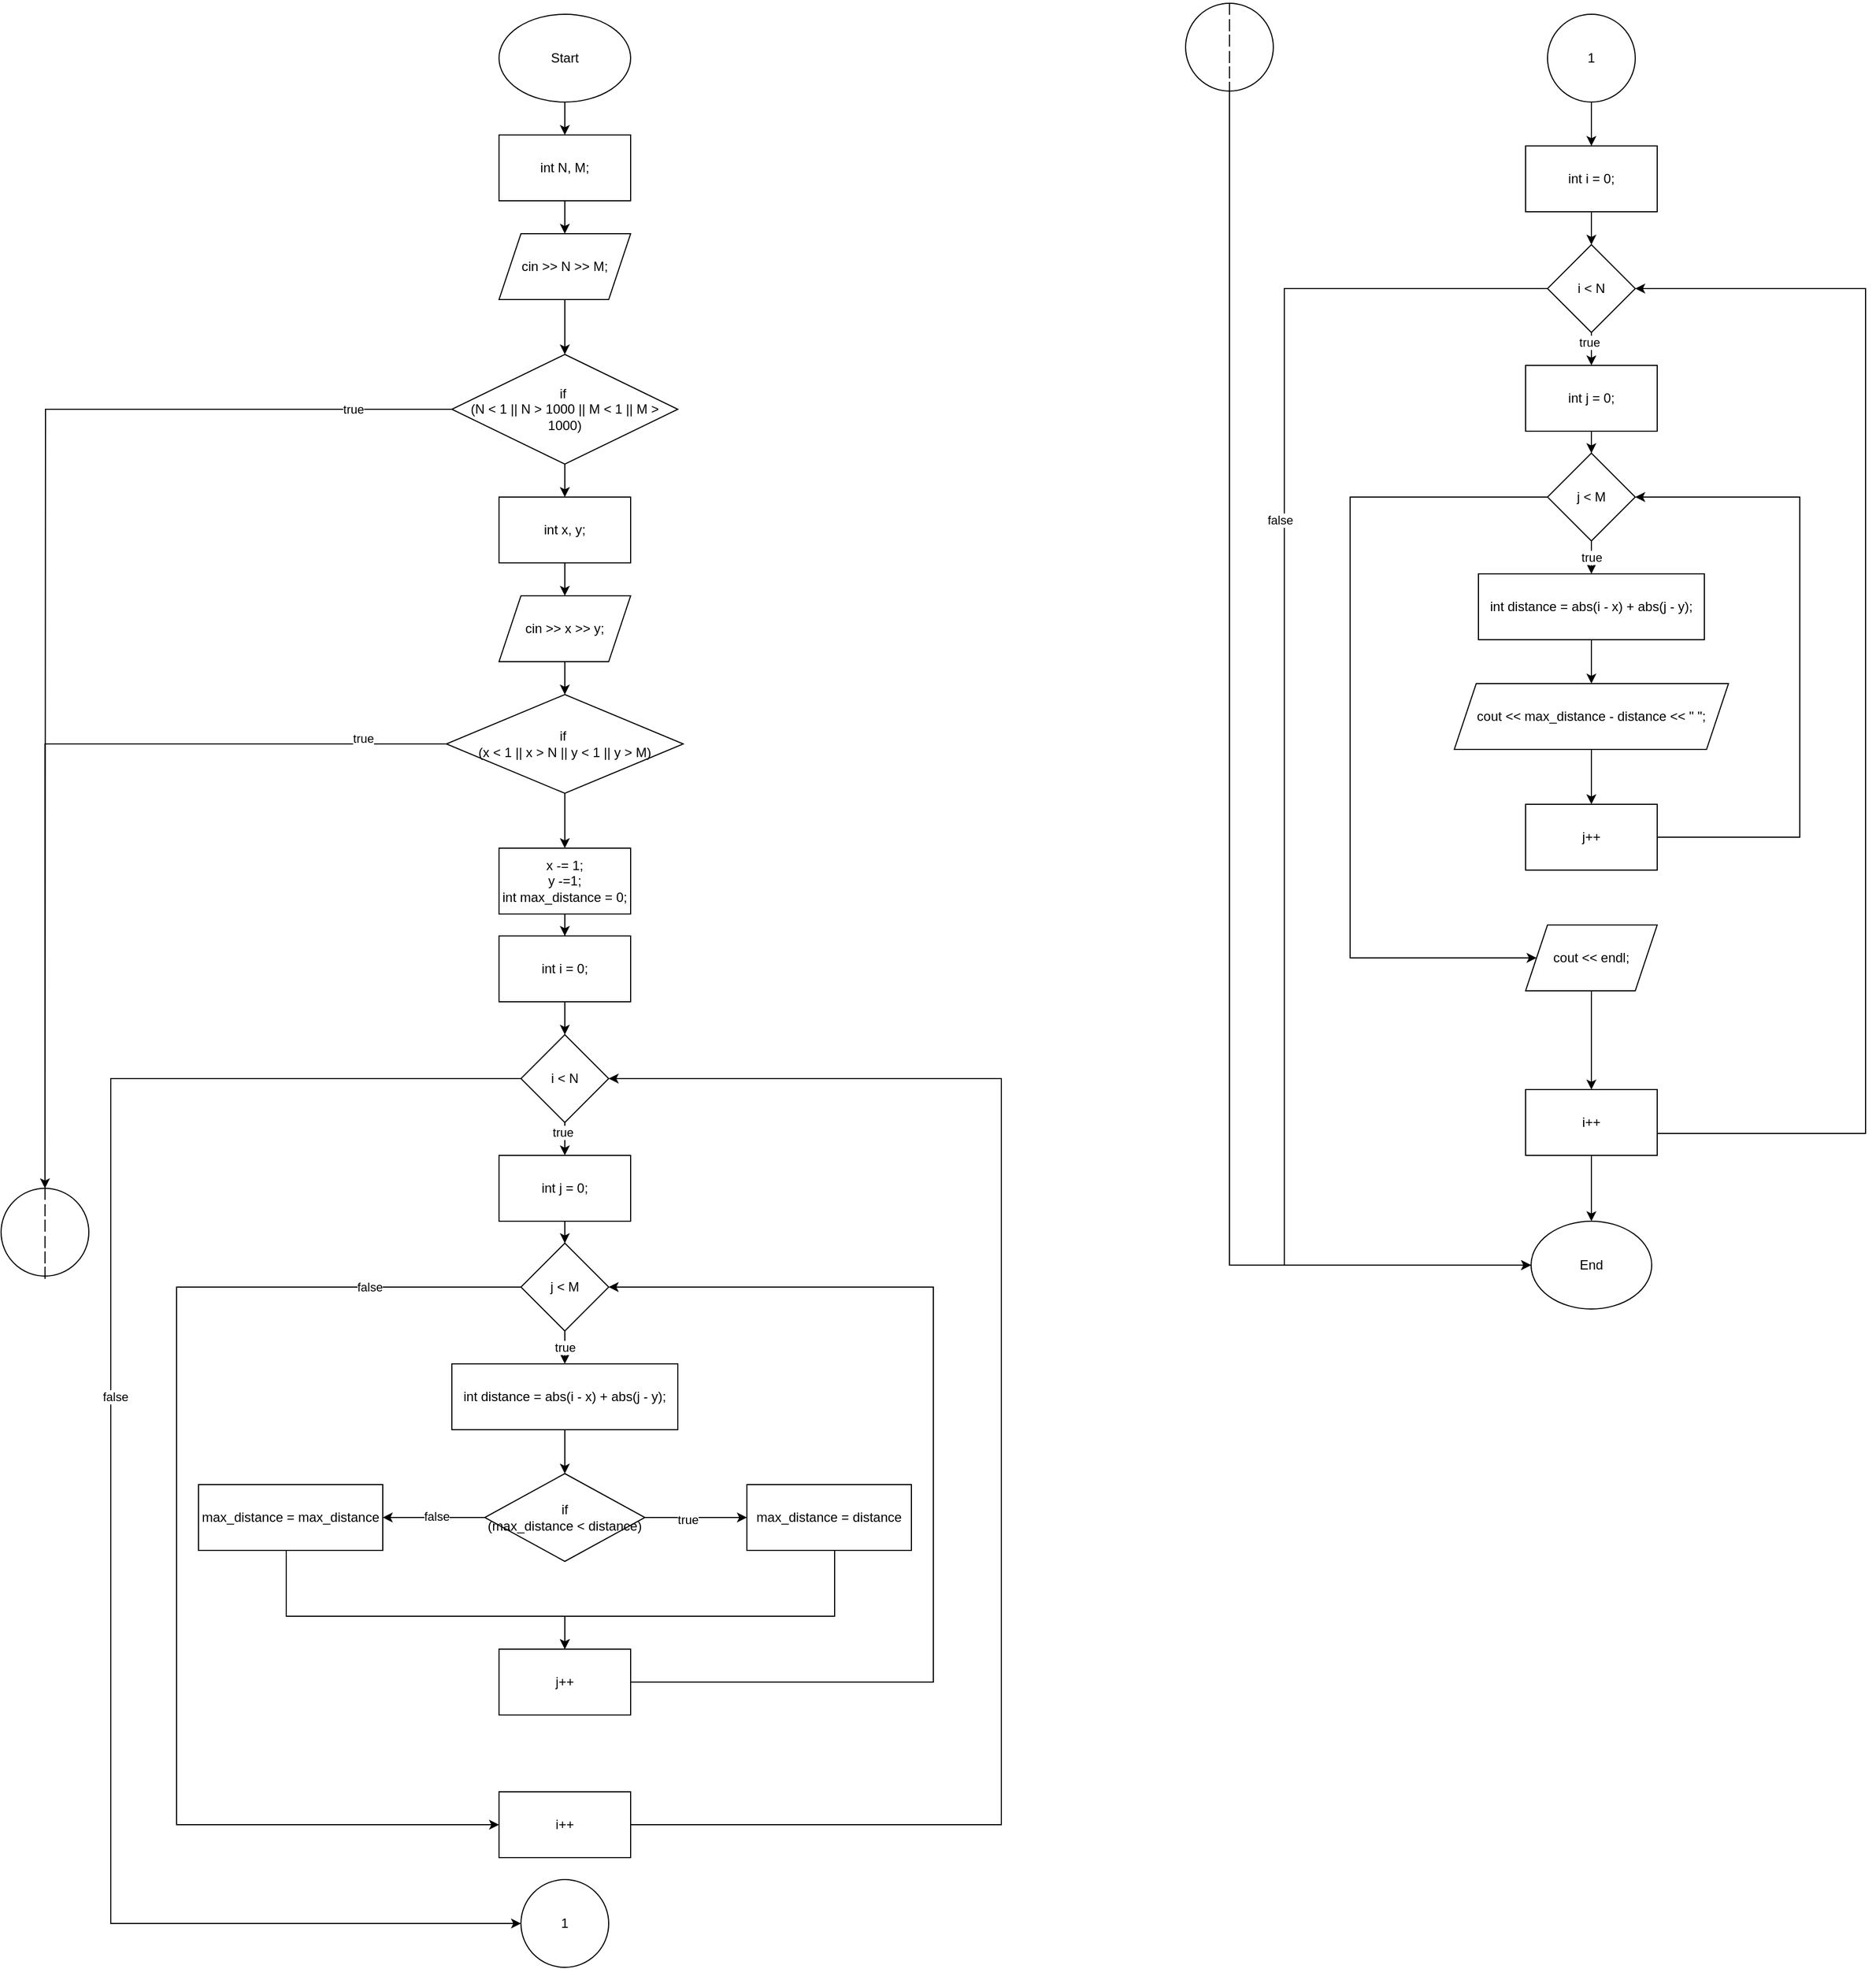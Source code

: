 <mxfile version="24.8.6">
  <diagram id="GIskXk4r6IX0sQ9eNm1o" name="Page-1">
    <mxGraphModel dx="2861" dy="2351" grid="1" gridSize="10" guides="1" tooltips="1" connect="1" arrows="1" fold="1" page="1" pageScale="1" pageWidth="827" pageHeight="1169" math="0" shadow="0">
      <root>
        <mxCell id="0" />
        <mxCell id="1" parent="0" />
        <mxCell id="zWWpguh5NjNKNN4g2WVq-3" value="" style="edgeStyle=orthogonalEdgeStyle;rounded=0;orthogonalLoop=1;jettySize=auto;html=1;" edge="1" parent="1" source="zWWpguh5NjNKNN4g2WVq-1" target="zWWpguh5NjNKNN4g2WVq-2">
          <mxGeometry relative="1" as="geometry" />
        </mxCell>
        <mxCell id="zWWpguh5NjNKNN4g2WVq-1" value="Start" style="ellipse;whiteSpace=wrap;html=1;" vertex="1" parent="1">
          <mxGeometry x="294" y="40" width="120" height="80" as="geometry" />
        </mxCell>
        <mxCell id="zWWpguh5NjNKNN4g2WVq-5" value="" style="edgeStyle=orthogonalEdgeStyle;rounded=0;orthogonalLoop=1;jettySize=auto;html=1;" edge="1" parent="1" source="zWWpguh5NjNKNN4g2WVq-2" target="zWWpguh5NjNKNN4g2WVq-4">
          <mxGeometry relative="1" as="geometry" />
        </mxCell>
        <mxCell id="zWWpguh5NjNKNN4g2WVq-2" value="int N, M;" style="whiteSpace=wrap;html=1;" vertex="1" parent="1">
          <mxGeometry x="294" y="150" width="120" height="60" as="geometry" />
        </mxCell>
        <mxCell id="zWWpguh5NjNKNN4g2WVq-7" value="" style="edgeStyle=orthogonalEdgeStyle;rounded=0;orthogonalLoop=1;jettySize=auto;html=1;" edge="1" parent="1" source="zWWpguh5NjNKNN4g2WVq-4" target="zWWpguh5NjNKNN4g2WVq-6">
          <mxGeometry relative="1" as="geometry" />
        </mxCell>
        <mxCell id="zWWpguh5NjNKNN4g2WVq-4" value="cin &amp;gt;&amp;gt; N &amp;gt;&amp;gt; M;" style="shape=parallelogram;perimeter=parallelogramPerimeter;whiteSpace=wrap;html=1;fixedSize=1;" vertex="1" parent="1">
          <mxGeometry x="294" y="240" width="120" height="60" as="geometry" />
        </mxCell>
        <mxCell id="zWWpguh5NjNKNN4g2WVq-8" style="edgeStyle=orthogonalEdgeStyle;rounded=0;orthogonalLoop=1;jettySize=auto;html=1;" edge="1" parent="1" source="zWWpguh5NjNKNN4g2WVq-6">
          <mxGeometry relative="1" as="geometry">
            <mxPoint x="-120" y="1120" as="targetPoint" />
          </mxGeometry>
        </mxCell>
        <mxCell id="zWWpguh5NjNKNN4g2WVq-81" value="true" style="edgeLabel;html=1;align=center;verticalAlign=middle;resizable=0;points=[];" vertex="1" connectable="0" parent="zWWpguh5NjNKNN4g2WVq-8">
          <mxGeometry x="-0.832" relative="1" as="geometry">
            <mxPoint x="1" as="offset" />
          </mxGeometry>
        </mxCell>
        <mxCell id="zWWpguh5NjNKNN4g2WVq-10" value="" style="edgeStyle=orthogonalEdgeStyle;rounded=0;orthogonalLoop=1;jettySize=auto;html=1;" edge="1" parent="1" source="zWWpguh5NjNKNN4g2WVq-6" target="zWWpguh5NjNKNN4g2WVq-9">
          <mxGeometry relative="1" as="geometry" />
        </mxCell>
        <mxCell id="zWWpguh5NjNKNN4g2WVq-6" value="if&amp;nbsp;&lt;div&gt;(N &amp;lt; 1 || N &amp;gt; 1000 || M &amp;lt; 1 || M &amp;gt; 1000)&lt;/div&gt;" style="rhombus;whiteSpace=wrap;html=1;" vertex="1" parent="1">
          <mxGeometry x="251" y="350" width="206" height="100" as="geometry" />
        </mxCell>
        <mxCell id="zWWpguh5NjNKNN4g2WVq-12" value="" style="edgeStyle=orthogonalEdgeStyle;rounded=0;orthogonalLoop=1;jettySize=auto;html=1;" edge="1" parent="1" source="zWWpguh5NjNKNN4g2WVq-9" target="zWWpguh5NjNKNN4g2WVq-11">
          <mxGeometry relative="1" as="geometry" />
        </mxCell>
        <mxCell id="zWWpguh5NjNKNN4g2WVq-9" value="int x, y;" style="whiteSpace=wrap;html=1;" vertex="1" parent="1">
          <mxGeometry x="294" y="480" width="120" height="60" as="geometry" />
        </mxCell>
        <mxCell id="zWWpguh5NjNKNN4g2WVq-14" value="" style="edgeStyle=orthogonalEdgeStyle;rounded=0;orthogonalLoop=1;jettySize=auto;html=1;" edge="1" parent="1" source="zWWpguh5NjNKNN4g2WVq-11" target="zWWpguh5NjNKNN4g2WVq-13">
          <mxGeometry relative="1" as="geometry" />
        </mxCell>
        <mxCell id="zWWpguh5NjNKNN4g2WVq-11" value="cin &amp;gt;&amp;gt; x &amp;gt;&amp;gt; y;" style="shape=parallelogram;perimeter=parallelogramPerimeter;whiteSpace=wrap;html=1;fixedSize=1;" vertex="1" parent="1">
          <mxGeometry x="294" y="570" width="120" height="60" as="geometry" />
        </mxCell>
        <mxCell id="zWWpguh5NjNKNN4g2WVq-15" style="edgeStyle=orthogonalEdgeStyle;rounded=0;orthogonalLoop=1;jettySize=auto;html=1;" edge="1" parent="1" source="zWWpguh5NjNKNN4g2WVq-13" target="zWWpguh5NjNKNN4g2WVq-87">
          <mxGeometry relative="1" as="geometry">
            <mxPoint x="-120" y="1120" as="targetPoint" />
          </mxGeometry>
        </mxCell>
        <mxCell id="zWWpguh5NjNKNN4g2WVq-82" value="true" style="edgeLabel;html=1;align=center;verticalAlign=middle;resizable=0;points=[];" vertex="1" connectable="0" parent="zWWpguh5NjNKNN4g2WVq-15">
          <mxGeometry x="-0.801" y="-5" relative="1" as="geometry">
            <mxPoint as="offset" />
          </mxGeometry>
        </mxCell>
        <mxCell id="zWWpguh5NjNKNN4g2WVq-17" value="" style="edgeStyle=orthogonalEdgeStyle;rounded=0;orthogonalLoop=1;jettySize=auto;html=1;" edge="1" parent="1" source="zWWpguh5NjNKNN4g2WVq-13" target="zWWpguh5NjNKNN4g2WVq-16">
          <mxGeometry relative="1" as="geometry" />
        </mxCell>
        <mxCell id="zWWpguh5NjNKNN4g2WVq-13" value="if&amp;nbsp;&lt;div&gt;(x &amp;lt; 1 || x &amp;gt; N || y &amp;lt; 1 || y &amp;gt; M)&lt;/div&gt;" style="rhombus;whiteSpace=wrap;html=1;" vertex="1" parent="1">
          <mxGeometry x="246" y="660" width="216" height="90" as="geometry" />
        </mxCell>
        <mxCell id="zWWpguh5NjNKNN4g2WVq-19" value="" style="edgeStyle=orthogonalEdgeStyle;rounded=0;orthogonalLoop=1;jettySize=auto;html=1;" edge="1" parent="1" source="zWWpguh5NjNKNN4g2WVq-16" target="zWWpguh5NjNKNN4g2WVq-18">
          <mxGeometry relative="1" as="geometry" />
        </mxCell>
        <mxCell id="zWWpguh5NjNKNN4g2WVq-16" value="x -= 1;&lt;div&gt;y -=1;&lt;/div&gt;&lt;div&gt;int max_distance = 0;&lt;/div&gt;" style="whiteSpace=wrap;html=1;" vertex="1" parent="1">
          <mxGeometry x="294" y="800" width="120" height="60" as="geometry" />
        </mxCell>
        <mxCell id="zWWpguh5NjNKNN4g2WVq-21" value="" style="edgeStyle=orthogonalEdgeStyle;rounded=0;orthogonalLoop=1;jettySize=auto;html=1;" edge="1" parent="1" source="zWWpguh5NjNKNN4g2WVq-18" target="zWWpguh5NjNKNN4g2WVq-20">
          <mxGeometry relative="1" as="geometry" />
        </mxCell>
        <mxCell id="zWWpguh5NjNKNN4g2WVq-18" value="int i = 0;" style="whiteSpace=wrap;html=1;" vertex="1" parent="1">
          <mxGeometry x="294" y="880" width="120" height="60" as="geometry" />
        </mxCell>
        <mxCell id="zWWpguh5NjNKNN4g2WVq-23" value="" style="edgeStyle=orthogonalEdgeStyle;rounded=0;orthogonalLoop=1;jettySize=auto;html=1;" edge="1" parent="1" source="zWWpguh5NjNKNN4g2WVq-20" target="zWWpguh5NjNKNN4g2WVq-22">
          <mxGeometry relative="1" as="geometry" />
        </mxCell>
        <mxCell id="zWWpguh5NjNKNN4g2WVq-48" value="true" style="edgeLabel;html=1;align=center;verticalAlign=middle;resizable=0;points=[];" vertex="1" connectable="0" parent="zWWpguh5NjNKNN4g2WVq-23">
          <mxGeometry x="-0.64" y="-2" relative="1" as="geometry">
            <mxPoint as="offset" />
          </mxGeometry>
        </mxCell>
        <mxCell id="zWWpguh5NjNKNN4g2WVq-51" value="" style="edgeStyle=orthogonalEdgeStyle;rounded=0;orthogonalLoop=1;jettySize=auto;html=1;" edge="1" parent="1" source="zWWpguh5NjNKNN4g2WVq-20" target="zWWpguh5NjNKNN4g2WVq-50">
          <mxGeometry relative="1" as="geometry">
            <Array as="points">
              <mxPoint x="-60" y="1010" />
              <mxPoint x="-60" y="1780" />
            </Array>
          </mxGeometry>
        </mxCell>
        <mxCell id="zWWpguh5NjNKNN4g2WVq-52" value="false" style="edgeLabel;html=1;align=center;verticalAlign=middle;resizable=0;points=[];" vertex="1" connectable="0" parent="zWWpguh5NjNKNN4g2WVq-51">
          <mxGeometry x="-0.125" y="4" relative="1" as="geometry">
            <mxPoint as="offset" />
          </mxGeometry>
        </mxCell>
        <mxCell id="zWWpguh5NjNKNN4g2WVq-20" value="i &amp;lt; N" style="rhombus;whiteSpace=wrap;html=1;" vertex="1" parent="1">
          <mxGeometry x="314" y="970" width="80" height="80" as="geometry" />
        </mxCell>
        <mxCell id="zWWpguh5NjNKNN4g2WVq-25" value="" style="edgeStyle=orthogonalEdgeStyle;rounded=0;orthogonalLoop=1;jettySize=auto;html=1;" edge="1" parent="1" source="zWWpguh5NjNKNN4g2WVq-22" target="zWWpguh5NjNKNN4g2WVq-24">
          <mxGeometry relative="1" as="geometry" />
        </mxCell>
        <mxCell id="zWWpguh5NjNKNN4g2WVq-22" value="int j = 0;" style="whiteSpace=wrap;html=1;" vertex="1" parent="1">
          <mxGeometry x="294" y="1080" width="120" height="60" as="geometry" />
        </mxCell>
        <mxCell id="zWWpguh5NjNKNN4g2WVq-27" value="true" style="edgeStyle=orthogonalEdgeStyle;rounded=0;orthogonalLoop=1;jettySize=auto;html=1;" edge="1" parent="1" source="zWWpguh5NjNKNN4g2WVq-24" target="zWWpguh5NjNKNN4g2WVq-26">
          <mxGeometry relative="1" as="geometry" />
        </mxCell>
        <mxCell id="zWWpguh5NjNKNN4g2WVq-44" value="" style="edgeStyle=orthogonalEdgeStyle;rounded=0;orthogonalLoop=1;jettySize=auto;html=1;" edge="1" parent="1" source="zWWpguh5NjNKNN4g2WVq-24" target="zWWpguh5NjNKNN4g2WVq-43">
          <mxGeometry relative="1" as="geometry">
            <Array as="points">
              <mxPoint y="1200" />
              <mxPoint y="1690" />
            </Array>
          </mxGeometry>
        </mxCell>
        <mxCell id="zWWpguh5NjNKNN4g2WVq-45" value="false" style="edgeLabel;html=1;align=center;verticalAlign=middle;resizable=0;points=[];" vertex="1" connectable="0" parent="zWWpguh5NjNKNN4g2WVq-44">
          <mxGeometry x="-0.749" relative="1" as="geometry">
            <mxPoint as="offset" />
          </mxGeometry>
        </mxCell>
        <mxCell id="zWWpguh5NjNKNN4g2WVq-24" value="j &amp;lt; M" style="rhombus;whiteSpace=wrap;html=1;" vertex="1" parent="1">
          <mxGeometry x="314" y="1160" width="80" height="80" as="geometry" />
        </mxCell>
        <mxCell id="zWWpguh5NjNKNN4g2WVq-29" value="" style="edgeStyle=orthogonalEdgeStyle;rounded=0;orthogonalLoop=1;jettySize=auto;html=1;" edge="1" parent="1" source="zWWpguh5NjNKNN4g2WVq-26" target="zWWpguh5NjNKNN4g2WVq-28">
          <mxGeometry relative="1" as="geometry" />
        </mxCell>
        <mxCell id="zWWpguh5NjNKNN4g2WVq-26" value="int distance = abs(i - x) + abs(j - y);" style="whiteSpace=wrap;html=1;" vertex="1" parent="1">
          <mxGeometry x="251" y="1270" width="206" height="60" as="geometry" />
        </mxCell>
        <mxCell id="zWWpguh5NjNKNN4g2WVq-31" value="" style="edgeStyle=orthogonalEdgeStyle;rounded=0;orthogonalLoop=1;jettySize=auto;html=1;" edge="1" parent="1" source="zWWpguh5NjNKNN4g2WVq-28" target="zWWpguh5NjNKNN4g2WVq-30">
          <mxGeometry relative="1" as="geometry" />
        </mxCell>
        <mxCell id="zWWpguh5NjNKNN4g2WVq-32" value="true" style="edgeLabel;html=1;align=center;verticalAlign=middle;resizable=0;points=[];" vertex="1" connectable="0" parent="zWWpguh5NjNKNN4g2WVq-31">
          <mxGeometry x="-0.161" y="-2" relative="1" as="geometry">
            <mxPoint as="offset" />
          </mxGeometry>
        </mxCell>
        <mxCell id="zWWpguh5NjNKNN4g2WVq-34" value="" style="edgeStyle=orthogonalEdgeStyle;rounded=0;orthogonalLoop=1;jettySize=auto;html=1;" edge="1" parent="1" source="zWWpguh5NjNKNN4g2WVq-28" target="zWWpguh5NjNKNN4g2WVq-33">
          <mxGeometry relative="1" as="geometry" />
        </mxCell>
        <mxCell id="zWWpguh5NjNKNN4g2WVq-35" value="false" style="edgeLabel;html=1;align=center;verticalAlign=middle;resizable=0;points=[];" vertex="1" connectable="0" parent="zWWpguh5NjNKNN4g2WVq-34">
          <mxGeometry x="-0.054" y="-1" relative="1" as="geometry">
            <mxPoint as="offset" />
          </mxGeometry>
        </mxCell>
        <mxCell id="zWWpguh5NjNKNN4g2WVq-28" value="if&lt;div&gt;(max_distance &amp;lt; distance)&lt;/div&gt;" style="rhombus;whiteSpace=wrap;html=1;" vertex="1" parent="1">
          <mxGeometry x="281" y="1370" width="146" height="80" as="geometry" />
        </mxCell>
        <mxCell id="zWWpguh5NjNKNN4g2WVq-38" value="" style="edgeStyle=orthogonalEdgeStyle;rounded=0;orthogonalLoop=1;jettySize=auto;html=1;" edge="1" parent="1" source="zWWpguh5NjNKNN4g2WVq-30" target="zWWpguh5NjNKNN4g2WVq-37">
          <mxGeometry relative="1" as="geometry">
            <Array as="points">
              <mxPoint x="600" y="1500" />
              <mxPoint x="354" y="1500" />
            </Array>
          </mxGeometry>
        </mxCell>
        <mxCell id="zWWpguh5NjNKNN4g2WVq-30" value="max_distance = distance" style="whiteSpace=wrap;html=1;" vertex="1" parent="1">
          <mxGeometry x="520" y="1380" width="150" height="60" as="geometry" />
        </mxCell>
        <mxCell id="zWWpguh5NjNKNN4g2WVq-39" style="edgeStyle=orthogonalEdgeStyle;rounded=0;orthogonalLoop=1;jettySize=auto;html=1;entryX=0.5;entryY=0;entryDx=0;entryDy=0;" edge="1" parent="1" source="zWWpguh5NjNKNN4g2WVq-33" target="zWWpguh5NjNKNN4g2WVq-37">
          <mxGeometry relative="1" as="geometry">
            <Array as="points">
              <mxPoint x="100" y="1500" />
              <mxPoint x="354" y="1500" />
            </Array>
          </mxGeometry>
        </mxCell>
        <mxCell id="zWWpguh5NjNKNN4g2WVq-33" value="max_distance = max_distance" style="whiteSpace=wrap;html=1;" vertex="1" parent="1">
          <mxGeometry x="20" y="1380" width="168" height="60" as="geometry" />
        </mxCell>
        <mxCell id="zWWpguh5NjNKNN4g2WVq-41" style="edgeStyle=orthogonalEdgeStyle;rounded=0;orthogonalLoop=1;jettySize=auto;html=1;entryX=1;entryY=0.5;entryDx=0;entryDy=0;" edge="1" parent="1" source="zWWpguh5NjNKNN4g2WVq-37" target="zWWpguh5NjNKNN4g2WVq-24">
          <mxGeometry relative="1" as="geometry">
            <Array as="points">
              <mxPoint x="690" y="1560" />
              <mxPoint x="690" y="1200" />
            </Array>
          </mxGeometry>
        </mxCell>
        <mxCell id="zWWpguh5NjNKNN4g2WVq-37" value="j++" style="whiteSpace=wrap;html=1;" vertex="1" parent="1">
          <mxGeometry x="294" y="1530" width="120" height="60" as="geometry" />
        </mxCell>
        <mxCell id="zWWpguh5NjNKNN4g2WVq-43" value="i++" style="whiteSpace=wrap;html=1;" vertex="1" parent="1">
          <mxGeometry x="294" y="1660" width="120" height="60" as="geometry" />
        </mxCell>
        <mxCell id="zWWpguh5NjNKNN4g2WVq-47" style="edgeStyle=orthogonalEdgeStyle;rounded=0;orthogonalLoop=1;jettySize=auto;html=1;entryX=0.975;entryY=0.4;entryDx=0;entryDy=0;entryPerimeter=0;exitX=1;exitY=0.5;exitDx=0;exitDy=0;" edge="1" parent="1" source="zWWpguh5NjNKNN4g2WVq-43">
          <mxGeometry relative="1" as="geometry">
            <mxPoint x="416" y="1698" as="sourcePoint" />
            <mxPoint x="394" y="1010" as="targetPoint" />
            <Array as="points">
              <mxPoint x="752" y="1690" />
              <mxPoint x="752" y="1010" />
            </Array>
          </mxGeometry>
        </mxCell>
        <mxCell id="zWWpguh5NjNKNN4g2WVq-50" value="1" style="ellipse;whiteSpace=wrap;html=1;" vertex="1" parent="1">
          <mxGeometry x="314" y="1740" width="80" height="80" as="geometry" />
        </mxCell>
        <mxCell id="zWWpguh5NjNKNN4g2WVq-64" value="" style="edgeStyle=orthogonalEdgeStyle;rounded=0;orthogonalLoop=1;jettySize=auto;html=1;" edge="1" parent="1" source="zWWpguh5NjNKNN4g2WVq-53" target="zWWpguh5NjNKNN4g2WVq-55">
          <mxGeometry relative="1" as="geometry" />
        </mxCell>
        <mxCell id="zWWpguh5NjNKNN4g2WVq-53" value="1" style="ellipse;whiteSpace=wrap;html=1;aspect=fixed;" vertex="1" parent="1">
          <mxGeometry x="1250" y="40" width="80" height="80" as="geometry" />
        </mxCell>
        <mxCell id="zWWpguh5NjNKNN4g2WVq-54" value="" style="edgeStyle=orthogonalEdgeStyle;rounded=0;orthogonalLoop=1;jettySize=auto;html=1;" edge="1" parent="1" source="zWWpguh5NjNKNN4g2WVq-55" target="zWWpguh5NjNKNN4g2WVq-58">
          <mxGeometry relative="1" as="geometry" />
        </mxCell>
        <mxCell id="zWWpguh5NjNKNN4g2WVq-55" value="int i = 0;" style="whiteSpace=wrap;html=1;" vertex="1" parent="1">
          <mxGeometry x="1230" y="160" width="120" height="60" as="geometry" />
        </mxCell>
        <mxCell id="zWWpguh5NjNKNN4g2WVq-56" value="" style="edgeStyle=orthogonalEdgeStyle;rounded=0;orthogonalLoop=1;jettySize=auto;html=1;" edge="1" parent="1" source="zWWpguh5NjNKNN4g2WVq-58" target="zWWpguh5NjNKNN4g2WVq-60">
          <mxGeometry relative="1" as="geometry" />
        </mxCell>
        <mxCell id="zWWpguh5NjNKNN4g2WVq-57" value="true" style="edgeLabel;html=1;align=center;verticalAlign=middle;resizable=0;points=[];" vertex="1" connectable="0" parent="zWWpguh5NjNKNN4g2WVq-56">
          <mxGeometry x="-0.64" y="-2" relative="1" as="geometry">
            <mxPoint as="offset" />
          </mxGeometry>
        </mxCell>
        <mxCell id="zWWpguh5NjNKNN4g2WVq-85" style="edgeStyle=orthogonalEdgeStyle;rounded=0;orthogonalLoop=1;jettySize=auto;html=1;entryX=0;entryY=0.5;entryDx=0;entryDy=0;" edge="1" parent="1" source="zWWpguh5NjNKNN4g2WVq-58" target="zWWpguh5NjNKNN4g2WVq-83">
          <mxGeometry relative="1" as="geometry">
            <Array as="points">
              <mxPoint x="1010" y="290" />
              <mxPoint x="1010" y="1180" />
            </Array>
          </mxGeometry>
        </mxCell>
        <mxCell id="zWWpguh5NjNKNN4g2WVq-86" value="false" style="edgeLabel;html=1;align=center;verticalAlign=middle;resizable=0;points=[];" vertex="1" connectable="0" parent="zWWpguh5NjNKNN4g2WVq-85">
          <mxGeometry x="-0.334" y="-4" relative="1" as="geometry">
            <mxPoint as="offset" />
          </mxGeometry>
        </mxCell>
        <mxCell id="zWWpguh5NjNKNN4g2WVq-58" value="i &amp;lt; N" style="rhombus;whiteSpace=wrap;html=1;" vertex="1" parent="1">
          <mxGeometry x="1250" y="250" width="80" height="80" as="geometry" />
        </mxCell>
        <mxCell id="zWWpguh5NjNKNN4g2WVq-59" value="" style="edgeStyle=orthogonalEdgeStyle;rounded=0;orthogonalLoop=1;jettySize=auto;html=1;" edge="1" parent="1" source="zWWpguh5NjNKNN4g2WVq-60" target="zWWpguh5NjNKNN4g2WVq-62">
          <mxGeometry relative="1" as="geometry" />
        </mxCell>
        <mxCell id="zWWpguh5NjNKNN4g2WVq-60" value="int j = 0;" style="whiteSpace=wrap;html=1;" vertex="1" parent="1">
          <mxGeometry x="1230" y="360" width="120" height="60" as="geometry" />
        </mxCell>
        <mxCell id="zWWpguh5NjNKNN4g2WVq-61" value="true" style="edgeStyle=orthogonalEdgeStyle;rounded=0;orthogonalLoop=1;jettySize=auto;html=1;" edge="1" parent="1" source="zWWpguh5NjNKNN4g2WVq-62" target="zWWpguh5NjNKNN4g2WVq-63">
          <mxGeometry relative="1" as="geometry" />
        </mxCell>
        <mxCell id="zWWpguh5NjNKNN4g2WVq-78" value="" style="edgeStyle=orthogonalEdgeStyle;rounded=0;orthogonalLoop=1;jettySize=auto;html=1;" edge="1" parent="1" source="zWWpguh5NjNKNN4g2WVq-62" target="zWWpguh5NjNKNN4g2WVq-77">
          <mxGeometry relative="1" as="geometry">
            <Array as="points">
              <mxPoint x="1070" y="480" />
              <mxPoint x="1070" y="900" />
            </Array>
          </mxGeometry>
        </mxCell>
        <mxCell id="zWWpguh5NjNKNN4g2WVq-62" value="j &amp;lt; M" style="rhombus;whiteSpace=wrap;html=1;" vertex="1" parent="1">
          <mxGeometry x="1250" y="440" width="80" height="80" as="geometry" />
        </mxCell>
        <mxCell id="zWWpguh5NjNKNN4g2WVq-66" value="" style="edgeStyle=orthogonalEdgeStyle;rounded=0;orthogonalLoop=1;jettySize=auto;html=1;" edge="1" parent="1" source="zWWpguh5NjNKNN4g2WVq-63" target="zWWpguh5NjNKNN4g2WVq-65">
          <mxGeometry relative="1" as="geometry" />
        </mxCell>
        <mxCell id="zWWpguh5NjNKNN4g2WVq-63" value="int distance = abs(i - x) + abs(j - y);" style="whiteSpace=wrap;html=1;" vertex="1" parent="1">
          <mxGeometry x="1187" y="550" width="206" height="60" as="geometry" />
        </mxCell>
        <mxCell id="zWWpguh5NjNKNN4g2WVq-68" value="" style="edgeStyle=orthogonalEdgeStyle;rounded=0;orthogonalLoop=1;jettySize=auto;html=1;" edge="1" parent="1" source="zWWpguh5NjNKNN4g2WVq-65" target="zWWpguh5NjNKNN4g2WVq-67">
          <mxGeometry relative="1" as="geometry" />
        </mxCell>
        <mxCell id="zWWpguh5NjNKNN4g2WVq-65" value="cout &amp;lt;&amp;lt; max_distance - distance &amp;lt;&amp;lt; &quot; &quot;;" style="shape=parallelogram;perimeter=parallelogramPerimeter;whiteSpace=wrap;html=1;fixedSize=1;" vertex="1" parent="1">
          <mxGeometry x="1165" y="650" width="250" height="60" as="geometry" />
        </mxCell>
        <mxCell id="zWWpguh5NjNKNN4g2WVq-69" style="edgeStyle=orthogonalEdgeStyle;rounded=0;orthogonalLoop=1;jettySize=auto;html=1;entryX=1;entryY=0.5;entryDx=0;entryDy=0;" edge="1" parent="1" source="zWWpguh5NjNKNN4g2WVq-67" target="zWWpguh5NjNKNN4g2WVq-62">
          <mxGeometry relative="1" as="geometry">
            <Array as="points">
              <mxPoint x="1480" y="790" />
              <mxPoint x="1480" y="480" />
            </Array>
          </mxGeometry>
        </mxCell>
        <mxCell id="zWWpguh5NjNKNN4g2WVq-67" value="j++" style="whiteSpace=wrap;html=1;" vertex="1" parent="1">
          <mxGeometry x="1230" y="760" width="120" height="60" as="geometry" />
        </mxCell>
        <mxCell id="zWWpguh5NjNKNN4g2WVq-73" style="edgeStyle=orthogonalEdgeStyle;rounded=0;orthogonalLoop=1;jettySize=auto;html=1;entryX=1;entryY=0.5;entryDx=0;entryDy=0;" edge="1" parent="1" source="zWWpguh5NjNKNN4g2WVq-70" target="zWWpguh5NjNKNN4g2WVq-58">
          <mxGeometry relative="1" as="geometry">
            <Array as="points">
              <mxPoint x="1540" y="1060" />
              <mxPoint x="1540" y="290" />
            </Array>
          </mxGeometry>
        </mxCell>
        <mxCell id="zWWpguh5NjNKNN4g2WVq-84" value="" style="edgeStyle=orthogonalEdgeStyle;rounded=0;orthogonalLoop=1;jettySize=auto;html=1;" edge="1" parent="1" source="zWWpguh5NjNKNN4g2WVq-70" target="zWWpguh5NjNKNN4g2WVq-83">
          <mxGeometry relative="1" as="geometry" />
        </mxCell>
        <mxCell id="zWWpguh5NjNKNN4g2WVq-70" value="i++" style="whiteSpace=wrap;html=1;" vertex="1" parent="1">
          <mxGeometry x="1230" y="1020" width="120" height="60" as="geometry" />
        </mxCell>
        <mxCell id="zWWpguh5NjNKNN4g2WVq-80" value="" style="edgeStyle=orthogonalEdgeStyle;rounded=0;orthogonalLoop=1;jettySize=auto;html=1;" edge="1" parent="1" source="zWWpguh5NjNKNN4g2WVq-77" target="zWWpguh5NjNKNN4g2WVq-70">
          <mxGeometry relative="1" as="geometry" />
        </mxCell>
        <mxCell id="zWWpguh5NjNKNN4g2WVq-77" value="cout &amp;lt;&amp;lt; endl;" style="shape=parallelogram;perimeter=parallelogramPerimeter;whiteSpace=wrap;html=1;fixedSize=1;" vertex="1" parent="1">
          <mxGeometry x="1230" y="870" width="120" height="60" as="geometry" />
        </mxCell>
        <mxCell id="zWWpguh5NjNKNN4g2WVq-83" value="End" style="ellipse;whiteSpace=wrap;html=1;" vertex="1" parent="1">
          <mxGeometry x="1235" y="1140" width="110" height="80" as="geometry" />
        </mxCell>
        <mxCell id="zWWpguh5NjNKNN4g2WVq-87" value="&lt;div&gt;|&lt;/div&gt;|&lt;div&gt;|&lt;/div&gt;&lt;div&gt;|&lt;/div&gt;&lt;div&gt;|&lt;/div&gt;&lt;div&gt;|&lt;/div&gt;" style="ellipse;whiteSpace=wrap;html=1;aspect=fixed;" vertex="1" parent="1">
          <mxGeometry x="-160" y="1110" width="80" height="80" as="geometry" />
        </mxCell>
        <mxCell id="zWWpguh5NjNKNN4g2WVq-89" style="edgeStyle=orthogonalEdgeStyle;rounded=0;orthogonalLoop=1;jettySize=auto;html=1;entryX=0;entryY=0.5;entryDx=0;entryDy=0;" edge="1" parent="1" source="zWWpguh5NjNKNN4g2WVq-88" target="zWWpguh5NjNKNN4g2WVq-83">
          <mxGeometry relative="1" as="geometry">
            <Array as="points">
              <mxPoint x="960" y="1180" />
            </Array>
          </mxGeometry>
        </mxCell>
        <mxCell id="zWWpguh5NjNKNN4g2WVq-88" value="&lt;div&gt;|&lt;/div&gt;|&lt;div&gt;|&lt;/div&gt;&lt;div&gt;|&lt;/div&gt;&lt;div&gt;|&lt;/div&gt;&lt;div&gt;|&lt;/div&gt;" style="ellipse;whiteSpace=wrap;html=1;aspect=fixed;" vertex="1" parent="1">
          <mxGeometry x="920" y="30" width="80" height="80" as="geometry" />
        </mxCell>
      </root>
    </mxGraphModel>
  </diagram>
</mxfile>

